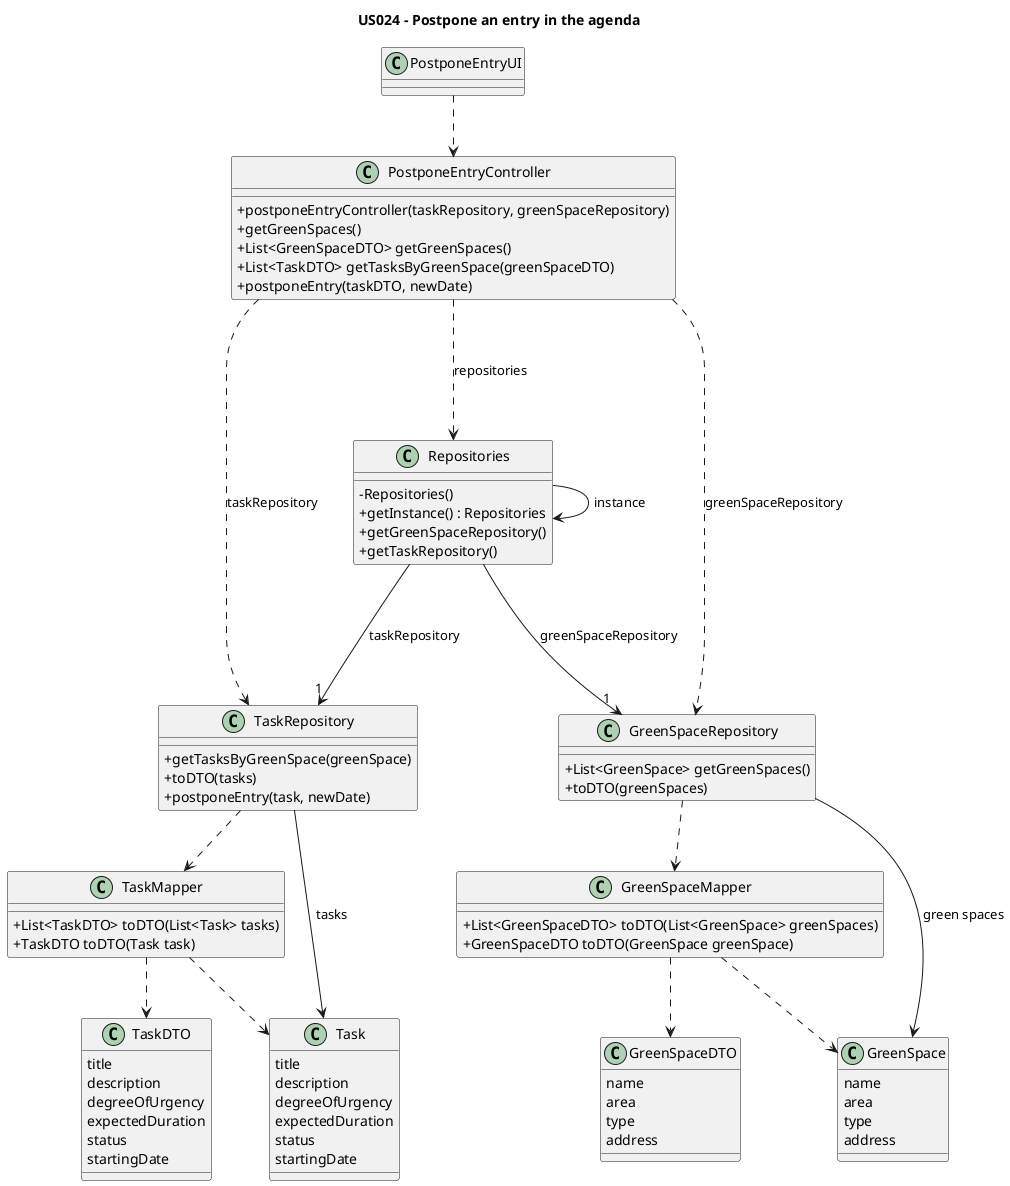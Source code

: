 @startuml
'skinparam monochrome true
skinparam packageStyle rectangle
skinparam shadowing false
skinparam linetype polyline
skinparam linetype orto

skinparam classAttributeIconSize 0

'left to right direction

title US024 - Postpone an entry in the agenda

class PostponeEntryUI {
}

class PostponeEntryController {
    + postponeEntryController(taskRepository, greenSpaceRepository)
    + getGreenSpaces()
    + List<GreenSpaceDTO> getGreenSpaces()
    + List<TaskDTO> getTasksByGreenSpace(greenSpaceDTO)
    + postponeEntry(taskDTO, newDate)

}

class Repositories {
    - Repositories()
    + getInstance() : Repositories
    + getGreenSpaceRepository()
    + getTaskRepository()
}

class TaskRepository {
    + getTasksByGreenSpace(greenSpace)
    + toDTO(tasks)
    + postponeEntry(task, newDate)
}

class GreenSpaceRepository {
    + List<GreenSpace> getGreenSpaces()
    + toDTO(greenSpaces)

}

class GreenSpaceMapper {
    + List<GreenSpaceDTO> toDTO(List<GreenSpace> greenSpaces)
    + GreenSpaceDTO toDTO(GreenSpace greenSpace)
}

class TaskMapper {
    + List<TaskDTO> toDTO(List<Task> tasks)
    + TaskDTO toDTO(Task task)
}

class GreenSpaceDTO {
    name
    area
    type
    address
}

class TaskDTO {
    title
    description
    degreeOfUrgency
    expectedDuration
    status
    startingDate
}

class Task {
    title
    description
    degreeOfUrgency
    expectedDuration
    status
    startingDate
}

class GreenSpace {
    name
    area
    type
    address
}

PostponeEntryUI ..> PostponeEntryController
PostponeEntryController ...> Repositories: repositories
PostponeEntryController ..> TaskRepository: taskRepository
PostponeEntryController ..> GreenSpaceRepository: greenSpaceRepository

Repositories -> Repositories : instance
Repositories ---> "1" TaskRepository: taskRepository
Repositories ---> "1" GreenSpaceRepository: greenSpaceRepository

TaskRepository --> Task: tasks
GreenSpaceRepository --> GreenSpace: green spaces

TaskRepository ..> TaskMapper
TaskMapper ..> TaskDTO
TaskMapper ..> Task
GreenSpaceRepository ..> GreenSpaceMapper
GreenSpaceMapper ..> GreenSpaceDTO
GreenSpaceMapper ..> GreenSpace

@enduml